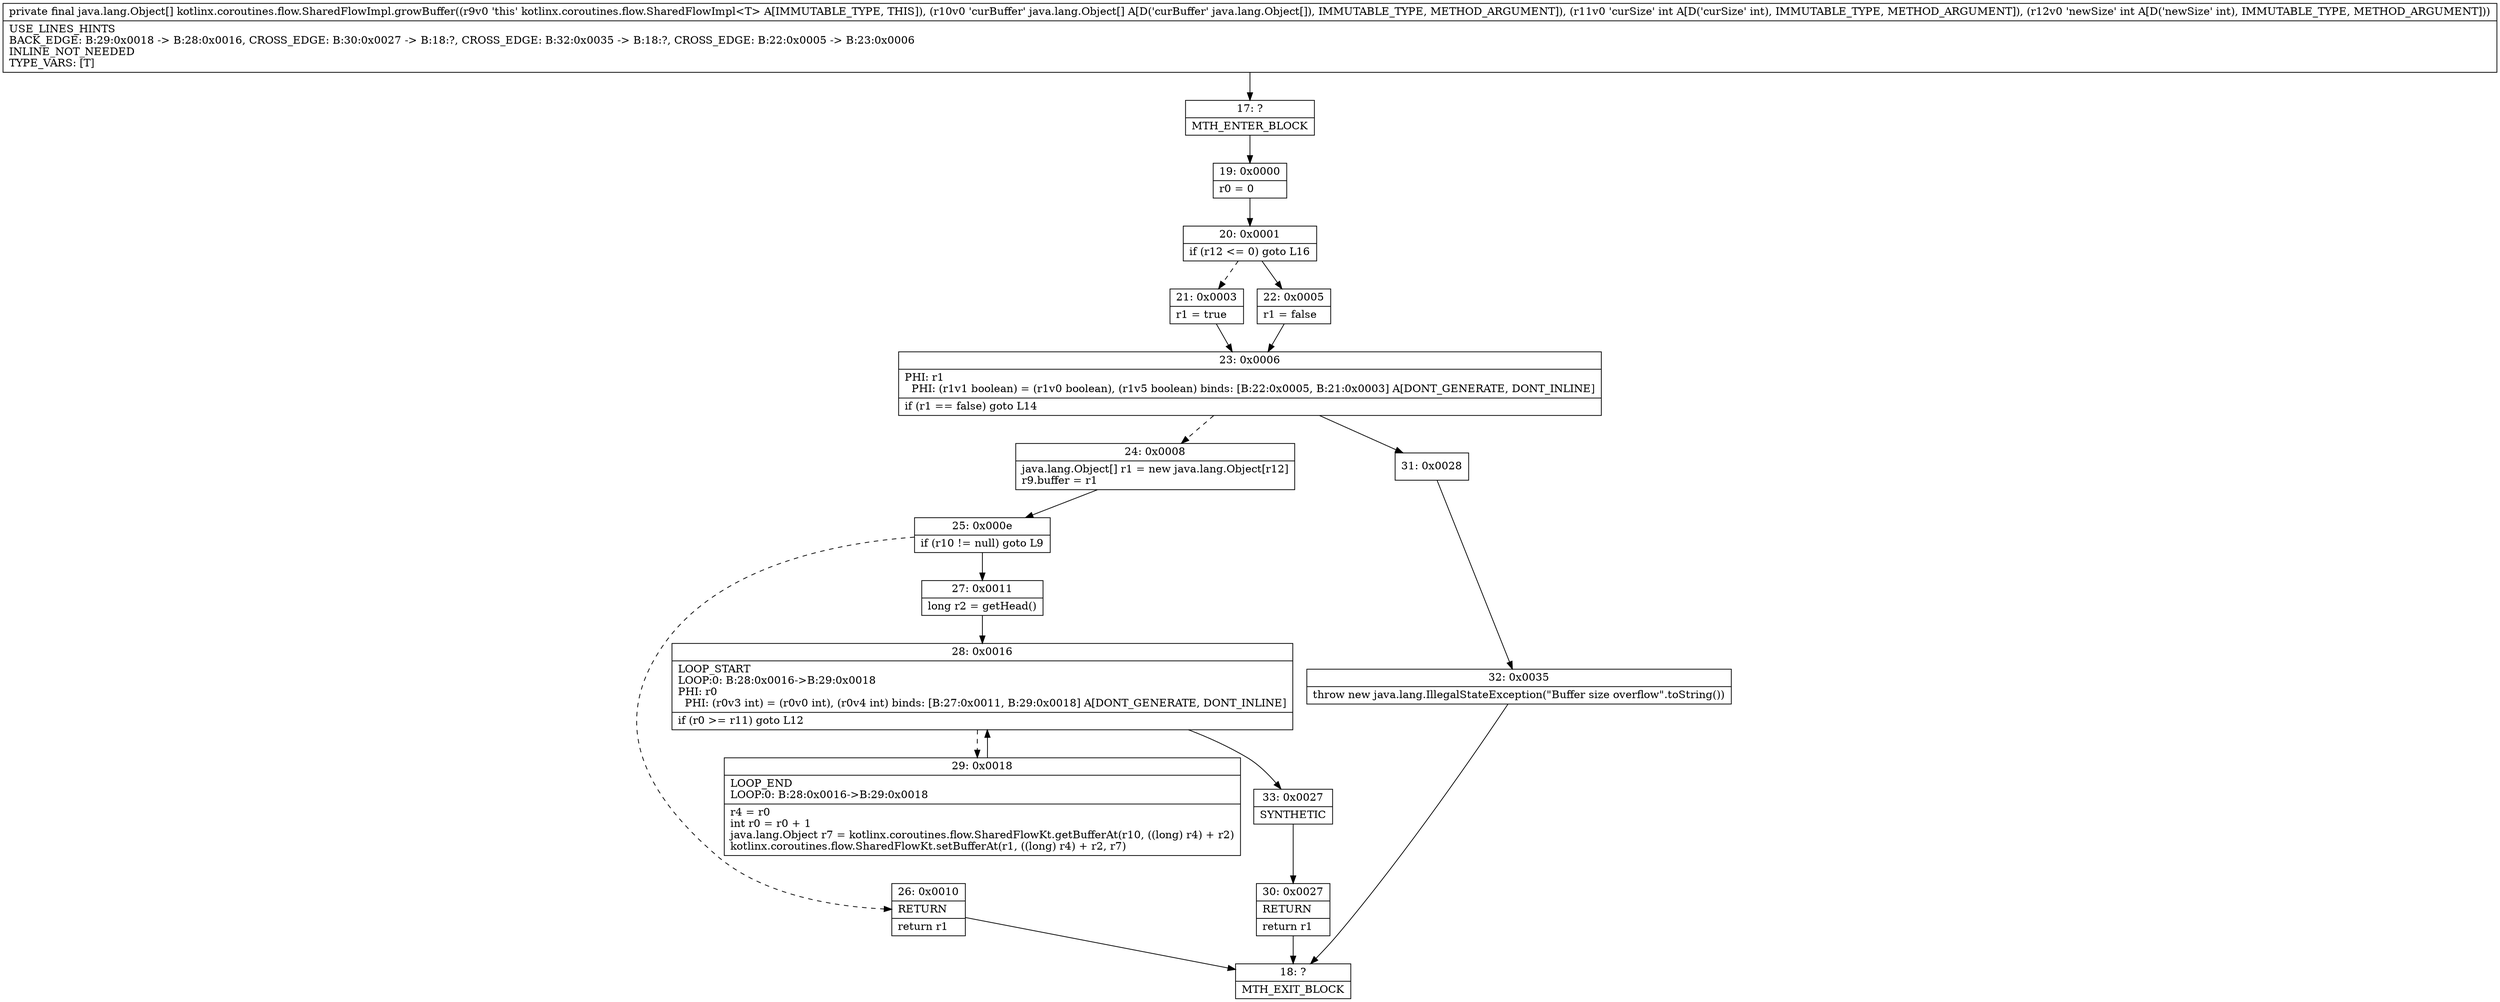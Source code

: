 digraph "CFG forkotlinx.coroutines.flow.SharedFlowImpl.growBuffer([Ljava\/lang\/Object;II)[Ljava\/lang\/Object;" {
Node_17 [shape=record,label="{17\:\ ?|MTH_ENTER_BLOCK\l}"];
Node_19 [shape=record,label="{19\:\ 0x0000|r0 = 0\l}"];
Node_20 [shape=record,label="{20\:\ 0x0001|if (r12 \<= 0) goto L16\l}"];
Node_21 [shape=record,label="{21\:\ 0x0003|r1 = true\l}"];
Node_23 [shape=record,label="{23\:\ 0x0006|PHI: r1 \l  PHI: (r1v1 boolean) = (r1v0 boolean), (r1v5 boolean) binds: [B:22:0x0005, B:21:0x0003] A[DONT_GENERATE, DONT_INLINE]\l|if (r1 == false) goto L14\l}"];
Node_24 [shape=record,label="{24\:\ 0x0008|java.lang.Object[] r1 = new java.lang.Object[r12]\lr9.buffer = r1\l}"];
Node_25 [shape=record,label="{25\:\ 0x000e|if (r10 != null) goto L9\l}"];
Node_26 [shape=record,label="{26\:\ 0x0010|RETURN\l|return r1\l}"];
Node_18 [shape=record,label="{18\:\ ?|MTH_EXIT_BLOCK\l}"];
Node_27 [shape=record,label="{27\:\ 0x0011|long r2 = getHead()\l}"];
Node_28 [shape=record,label="{28\:\ 0x0016|LOOP_START\lLOOP:0: B:28:0x0016\-\>B:29:0x0018\lPHI: r0 \l  PHI: (r0v3 int) = (r0v0 int), (r0v4 int) binds: [B:27:0x0011, B:29:0x0018] A[DONT_GENERATE, DONT_INLINE]\l|if (r0 \>= r11) goto L12\l}"];
Node_29 [shape=record,label="{29\:\ 0x0018|LOOP_END\lLOOP:0: B:28:0x0016\-\>B:29:0x0018\l|r4 = r0\lint r0 = r0 + 1\ljava.lang.Object r7 = kotlinx.coroutines.flow.SharedFlowKt.getBufferAt(r10, ((long) r4) + r2)\lkotlinx.coroutines.flow.SharedFlowKt.setBufferAt(r1, ((long) r4) + r2, r7)\l}"];
Node_33 [shape=record,label="{33\:\ 0x0027|SYNTHETIC\l}"];
Node_30 [shape=record,label="{30\:\ 0x0027|RETURN\l|return r1\l}"];
Node_31 [shape=record,label="{31\:\ 0x0028}"];
Node_32 [shape=record,label="{32\:\ 0x0035|throw new java.lang.IllegalStateException(\"Buffer size overflow\".toString())\l}"];
Node_22 [shape=record,label="{22\:\ 0x0005|r1 = false\l}"];
MethodNode[shape=record,label="{private final java.lang.Object[] kotlinx.coroutines.flow.SharedFlowImpl.growBuffer((r9v0 'this' kotlinx.coroutines.flow.SharedFlowImpl\<T\> A[IMMUTABLE_TYPE, THIS]), (r10v0 'curBuffer' java.lang.Object[] A[D('curBuffer' java.lang.Object[]), IMMUTABLE_TYPE, METHOD_ARGUMENT]), (r11v0 'curSize' int A[D('curSize' int), IMMUTABLE_TYPE, METHOD_ARGUMENT]), (r12v0 'newSize' int A[D('newSize' int), IMMUTABLE_TYPE, METHOD_ARGUMENT]))  | USE_LINES_HINTS\lBACK_EDGE: B:29:0x0018 \-\> B:28:0x0016, CROSS_EDGE: B:30:0x0027 \-\> B:18:?, CROSS_EDGE: B:32:0x0035 \-\> B:18:?, CROSS_EDGE: B:22:0x0005 \-\> B:23:0x0006\lINLINE_NOT_NEEDED\lTYPE_VARS: [T]\l}"];
MethodNode -> Node_17;Node_17 -> Node_19;
Node_19 -> Node_20;
Node_20 -> Node_21[style=dashed];
Node_20 -> Node_22;
Node_21 -> Node_23;
Node_23 -> Node_24[style=dashed];
Node_23 -> Node_31;
Node_24 -> Node_25;
Node_25 -> Node_26[style=dashed];
Node_25 -> Node_27;
Node_26 -> Node_18;
Node_27 -> Node_28;
Node_28 -> Node_29[style=dashed];
Node_28 -> Node_33;
Node_29 -> Node_28;
Node_33 -> Node_30;
Node_30 -> Node_18;
Node_31 -> Node_32;
Node_32 -> Node_18;
Node_22 -> Node_23;
}

